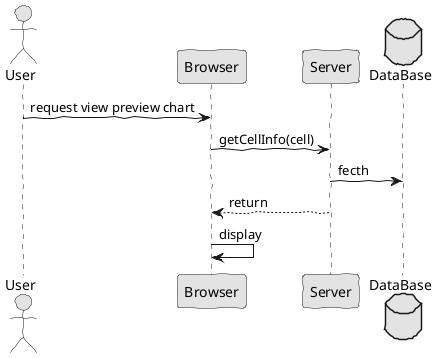 @startuml  analysis2.png
skinparam handwritten true
skinparam monochrome true
skinparam packageStyle rect
skinparam defaultFontName FG Virgil
skinparam shadowing false

actor User

User -> Browser : request view preview chart
Browser -> Server : getCellInfo(cell)
database DataBase
Server -> DataBase: fecth
Server --> Browser : return
Browser -> Browser : display


@enduml